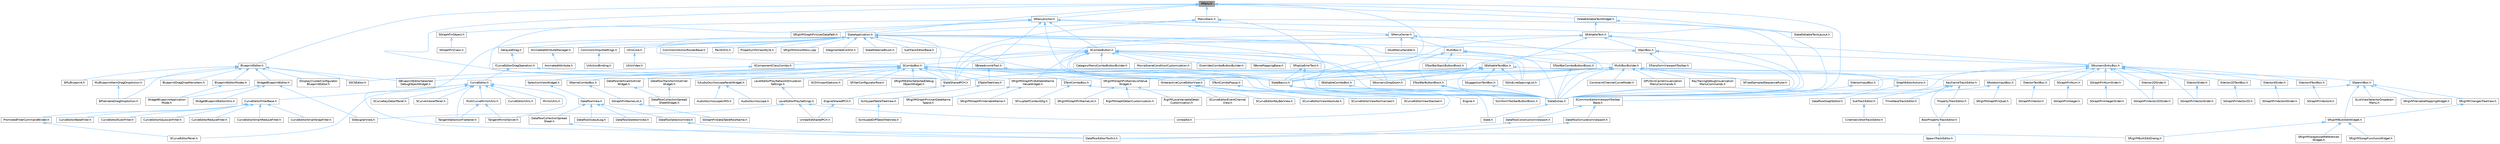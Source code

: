 digraph "IMenu.h"
{
 // INTERACTIVE_SVG=YES
 // LATEX_PDF_SIZE
  bgcolor="transparent";
  edge [fontname=Helvetica,fontsize=10,labelfontname=Helvetica,labelfontsize=10];
  node [fontname=Helvetica,fontsize=10,shape=box,height=0.2,width=0.4];
  Node1 [id="Node000001",label="IMenu.h",height=0.2,width=0.4,color="gray40", fillcolor="grey60", style="filled", fontcolor="black",tooltip=" "];
  Node1 -> Node2 [id="edge1_Node000001_Node000002",dir="back",color="steelblue1",style="solid",tooltip=" "];
  Node2 [id="Node000002",label="BlueprintEditor.h",height=0.2,width=0.4,color="grey40", fillcolor="white", style="filled",URL="$df/d7d/BlueprintEditor_8h.html",tooltip=" "];
  Node2 -> Node3 [id="edge2_Node000002_Node000003",dir="back",color="steelblue1",style="solid",tooltip=" "];
  Node3 [id="Node000003",label="BPVariableDragDropAction.h",height=0.2,width=0.4,color="grey40", fillcolor="white", style="filled",URL="$dd/d23/BPVariableDragDropAction_8h.html",tooltip=" "];
  Node2 -> Node4 [id="edge3_Node000002_Node000004",dir="back",color="steelblue1",style="solid",tooltip=" "];
  Node4 [id="Node000004",label="BlueprintDragDropMenuItem.h",height=0.2,width=0.4,color="grey40", fillcolor="white", style="filled",URL="$dc/deb/BlueprintDragDropMenuItem_8h.html",tooltip=" "];
  Node2 -> Node5 [id="edge4_Node000002_Node000005",dir="back",color="steelblue1",style="solid",tooltip=" "];
  Node5 [id="Node000005",label="BlueprintEditorModes.h",height=0.2,width=0.4,color="grey40", fillcolor="white", style="filled",URL="$d9/d70/BlueprintEditorModes_8h.html",tooltip=" "];
  Node5 -> Node6 [id="edge5_Node000005_Node000006",dir="back",color="steelblue1",style="solid",tooltip=" "];
  Node6 [id="Node000006",label="WidgetBlueprintApplication\lMode.h",height=0.2,width=0.4,color="grey40", fillcolor="white", style="filled",URL="$d3/d40/WidgetBlueprintApplicationMode_8h.html",tooltip=" "];
  Node2 -> Node7 [id="edge6_Node000002_Node000007",dir="back",color="steelblue1",style="solid",tooltip=" "];
  Node7 [id="Node000007",label="IDisplayClusterConfigurator\lBlueprintEditor.h",height=0.2,width=0.4,color="grey40", fillcolor="white", style="filled",URL="$dd/d4b/IDisplayClusterConfiguratorBlueprintEditor_8h.html",tooltip=" "];
  Node2 -> Node8 [id="edge7_Node000002_Node000008",dir="back",color="steelblue1",style="solid",tooltip=" "];
  Node8 [id="Node000008",label="MyBlueprintItemDragDropAction.h",height=0.2,width=0.4,color="grey40", fillcolor="white", style="filled",URL="$da/d11/MyBlueprintItemDragDropAction_8h.html",tooltip=" "];
  Node8 -> Node3 [id="edge8_Node000008_Node000003",dir="back",color="steelblue1",style="solid",tooltip=" "];
  Node2 -> Node9 [id="edge9_Node000002_Node000009",dir="back",color="steelblue1",style="solid",tooltip=" "];
  Node9 [id="Node000009",label="SBlueprintEditorSelected\lDebugObjectWidget.h",height=0.2,width=0.4,color="grey40", fillcolor="white", style="filled",URL="$de/d6c/SBlueprintEditorSelectedDebugObjectWidget_8h.html",tooltip=" "];
  Node2 -> Node10 [id="edge10_Node000002_Node000010",dir="back",color="steelblue1",style="solid",tooltip=" "];
  Node10 [id="Node000010",label="SMyBlueprint.h",height=0.2,width=0.4,color="grey40", fillcolor="white", style="filled",URL="$d3/d34/SMyBlueprint_8h.html",tooltip=" "];
  Node2 -> Node11 [id="edge11_Node000002_Node000011",dir="back",color="steelblue1",style="solid",tooltip=" "];
  Node11 [id="Node000011",label="SSCSEditor.h",height=0.2,width=0.4,color="grey40", fillcolor="white", style="filled",URL="$d0/d2e/SSCSEditor_8h.html",tooltip=" "];
  Node2 -> Node12 [id="edge12_Node000002_Node000012",dir="back",color="steelblue1",style="solid",tooltip=" "];
  Node12 [id="Node000012",label="WidgetBlueprintEditor.h",height=0.2,width=0.4,color="grey40", fillcolor="white", style="filled",URL="$d6/d04/WidgetBlueprintEditor_8h.html",tooltip=" "];
  Node12 -> Node13 [id="edge13_Node000012_Node000013",dir="back",color="steelblue1",style="solid",tooltip=" "];
  Node13 [id="Node000013",label="SDesignerView.h",height=0.2,width=0.4,color="grey40", fillcolor="white", style="filled",URL="$d2/d14/SDesignerView_8h.html",tooltip=" "];
  Node12 -> Node6 [id="edge14_Node000012_Node000006",dir="back",color="steelblue1",style="solid",tooltip=" "];
  Node12 -> Node14 [id="edge15_Node000012_Node000014",dir="back",color="steelblue1",style="solid",tooltip=" "];
  Node14 [id="Node000014",label="WidgetBlueprintEditorUtils.h",height=0.2,width=0.4,color="grey40", fillcolor="white", style="filled",URL="$d9/df7/WidgetBlueprintEditorUtils_8h.html",tooltip=" "];
  Node1 -> Node15 [id="edge16_Node000001_Node000015",dir="back",color="steelblue1",style="solid",tooltip=" "];
  Node15 [id="Node000015",label="ISlateEditableTextWidget.h",height=0.2,width=0.4,color="grey40", fillcolor="white", style="filled",URL="$dd/dd0/ISlateEditableTextWidget_8h.html",tooltip=" "];
  Node15 -> Node16 [id="edge17_Node000015_Node000016",dir="back",color="steelblue1",style="solid",tooltip=" "];
  Node16 [id="Node000016",label="SEditableText.h",height=0.2,width=0.4,color="grey40", fillcolor="white", style="filled",URL="$df/df7/SEditableText_8h.html",tooltip=" "];
  Node16 -> Node17 [id="edge18_Node000016_Node000017",dir="back",color="steelblue1",style="solid",tooltip=" "];
  Node17 [id="Node000017",label="SEditableTextBox.h",height=0.2,width=0.4,color="grey40", fillcolor="white", style="filled",URL="$df/dd0/SEditableTextBox_8h.html",tooltip=" "];
  Node17 -> Node18 [id="edge19_Node000017_Node000018",dir="back",color="steelblue1",style="solid",tooltip=" "];
  Node18 [id="Node000018",label="SEditableComboBox.h",height=0.2,width=0.4,color="grey40", fillcolor="white", style="filled",URL="$d0/d8c/SEditableComboBox_8h.html",tooltip=" "];
  Node18 -> Node19 [id="edge20_Node000018_Node000019",dir="back",color="steelblue1",style="solid",tooltip=" "];
  Node19 [id="Node000019",label="SlateExtras.h",height=0.2,width=0.4,color="grey40", fillcolor="white", style="filled",URL="$d8/dec/SlateExtras_8h.html",tooltip=" "];
  Node19 -> Node20 [id="edge21_Node000019_Node000020",dir="back",color="steelblue1",style="solid",tooltip=" "];
  Node20 [id="Node000020",label="Slate.h",height=0.2,width=0.4,color="grey40", fillcolor="white", style="filled",URL="$d2/dc0/Slate_8h.html",tooltip=" "];
  Node17 -> Node21 [id="edge22_Node000017_Node000021",dir="back",color="steelblue1",style="solid",tooltip=" "];
  Node21 [id="Node000021",label="SGridLineSpacingList.h",height=0.2,width=0.4,color="grey40", fillcolor="white", style="filled",URL="$db/d48/SGridLineSpacingList_8h.html",tooltip=" "];
  Node17 -> Node22 [id="edge23_Node000017_Node000022",dir="back",color="steelblue1",style="solid",tooltip=" "];
  Node22 [id="Node000022",label="SNumericDropDown.h",height=0.2,width=0.4,color="grey40", fillcolor="white", style="filled",URL="$d3/d12/SNumericDropDown_8h.html",tooltip=" "];
  Node17 -> Node23 [id="edge24_Node000017_Node000023",dir="back",color="steelblue1",style="solid",tooltip=" "];
  Node23 [id="Node000023",label="SRigVMGraphPinEditableName\lValueWidget.h",height=0.2,width=0.4,color="grey40", fillcolor="white", style="filled",URL="$da/d0c/SRigVMGraphPinEditableNameValueWidget_8h.html",tooltip=" "];
  Node23 -> Node24 [id="edge25_Node000023_Node000024",dir="back",color="steelblue1",style="solid",tooltip=" "];
  Node24 [id="Node000024",label="SRigVMGraphPinUserDataName\lSpace.h",height=0.2,width=0.4,color="grey40", fillcolor="white", style="filled",URL="$d7/dfd/SRigVMGraphPinUserDataNameSpace_8h.html",tooltip=" "];
  Node23 -> Node25 [id="edge26_Node000023_Node000025",dir="back",color="steelblue1",style="solid",tooltip=" "];
  Node25 [id="Node000025",label="SRigVMGraphPinVariableName.h",height=0.2,width=0.4,color="grey40", fillcolor="white", style="filled",URL="$d0/da1/SRigVMGraphPinVariableName_8h.html",tooltip=" "];
  Node17 -> Node26 [id="edge27_Node000017_Node000026",dir="back",color="steelblue1",style="solid",tooltip=" "];
  Node26 [id="Node000026",label="SRigVMGraphPinNameListValue\lWidget.h",height=0.2,width=0.4,color="grey40", fillcolor="white", style="filled",URL="$dc/dac/SRigVMGraphPinNameListValueWidget_8h.html",tooltip=" "];
  Node26 -> Node27 [id="edge28_Node000026_Node000027",dir="back",color="steelblue1",style="solid",tooltip=" "];
  Node27 [id="Node000027",label="RigVMGraphDetailCustomization.h",height=0.2,width=0.4,color="grey40", fillcolor="white", style="filled",URL="$da/d8c/RigVMGraphDetailCustomization_8h.html",tooltip=" "];
  Node26 -> Node28 [id="edge29_Node000026_Node000028",dir="back",color="steelblue1",style="solid",tooltip=" "];
  Node28 [id="Node000028",label="RigVMLocalVariableDetail\lCustomization.h",height=0.2,width=0.4,color="grey40", fillcolor="white", style="filled",URL="$de/de8/RigVMLocalVariableDetailCustomization_8h.html",tooltip=" "];
  Node26 -> Node29 [id="edge30_Node000026_Node000029",dir="back",color="steelblue1",style="solid",tooltip=" "];
  Node29 [id="Node000029",label="SRigVMGraphPinNameList.h",height=0.2,width=0.4,color="grey40", fillcolor="white", style="filled",URL="$d7/dfc/SRigVMGraphPinNameList_8h.html",tooltip=" "];
  Node17 -> Node30 [id="edge31_Node000017_Node000030",dir="back",color="steelblue1",style="solid",tooltip=" "];
  Node30 [id="Node000030",label="SSearchBox.h",height=0.2,width=0.4,color="grey40", fillcolor="white", style="filled",URL="$df/d3f/SSearchBox_8h.html",tooltip=" "];
  Node30 -> Node31 [id="edge32_Node000030_Node000031",dir="back",color="steelblue1",style="solid",tooltip=" "];
  Node31 [id="Node000031",label="SListViewSelectorDropdown\lMenu.h",height=0.2,width=0.4,color="grey40", fillcolor="white", style="filled",URL="$d4/dc9/SListViewSelectorDropdownMenu_8h.html",tooltip=" "];
  Node30 -> Node32 [id="edge33_Node000030_Node000032",dir="back",color="steelblue1",style="solid",tooltip=" "];
  Node32 [id="Node000032",label="SRigVMBulkEditWidget.h",height=0.2,width=0.4,color="grey40", fillcolor="white", style="filled",URL="$d7/dab/SRigVMBulkEditWidget_8h.html",tooltip=" "];
  Node32 -> Node33 [id="edge34_Node000032_Node000033",dir="back",color="steelblue1",style="solid",tooltip=" "];
  Node33 [id="Node000033",label="SRigVMBulkEditDialog.h",height=0.2,width=0.4,color="grey40", fillcolor="white", style="filled",URL="$dd/d89/SRigVMBulkEditDialog_8h.html",tooltip=" "];
  Node32 -> Node34 [id="edge35_Node000032_Node000034",dir="back",color="steelblue1",style="solid",tooltip=" "];
  Node34 [id="Node000034",label="SRigVMSwapAssetReferences\lWidget.h",height=0.2,width=0.4,color="grey40", fillcolor="white", style="filled",URL="$db/d3f/SRigVMSwapAssetReferencesWidget_8h.html",tooltip=" "];
  Node32 -> Node35 [id="edge36_Node000032_Node000035",dir="back",color="steelblue1",style="solid",tooltip=" "];
  Node35 [id="Node000035",label="SRigVMSwapFunctionsWidget.h",height=0.2,width=0.4,color="grey40", fillcolor="white", style="filled",URL="$d0/da2/SRigVMSwapFunctionsWidget_8h.html",tooltip=" "];
  Node30 -> Node36 [id="edge37_Node000030_Node000036",dir="back",color="steelblue1",style="solid",tooltip=" "];
  Node36 [id="Node000036",label="SRigVMChangesTreeView.h",height=0.2,width=0.4,color="grey40", fillcolor="white", style="filled",URL="$dd/d83/SRigVMChangesTreeView_8h.html",tooltip=" "];
  Node36 -> Node32 [id="edge38_Node000036_Node000032",dir="back",color="steelblue1",style="solid",tooltip=" "];
  Node30 -> Node37 [id="edge39_Node000030_Node000037",dir="back",color="steelblue1",style="solid",tooltip=" "];
  Node37 [id="Node000037",label="SRigVMVariableMappingWidget.h",height=0.2,width=0.4,color="grey40", fillcolor="white", style="filled",URL="$d0/ddc/SRigVMVariableMappingWidget_8h.html",tooltip=" "];
  Node30 -> Node19 [id="edge40_Node000030_Node000019",dir="back",color="steelblue1",style="solid",tooltip=" "];
  Node17 -> Node38 [id="edge41_Node000017_Node000038",dir="back",color="steelblue1",style="solid",tooltip=" "];
  Node38 [id="Node000038",label="SSuggestionTextBox.h",height=0.2,width=0.4,color="grey40", fillcolor="white", style="filled",URL="$d1/df9/SSuggestionTextBox_8h.html",tooltip=" "];
  Node38 -> Node19 [id="edge42_Node000038_Node000019",dir="back",color="steelblue1",style="solid",tooltip=" "];
  Node17 -> Node39 [id="edge43_Node000017_Node000039",dir="back",color="steelblue1",style="solid",tooltip=" "];
  Node39 [id="Node000039",label="SlateBasics.h",height=0.2,width=0.4,color="grey40", fillcolor="white", style="filled",URL="$da/d2f/SlateBasics_8h.html",tooltip=" "];
  Node39 -> Node40 [id="edge44_Node000039_Node000040",dir="back",color="steelblue1",style="solid",tooltip=" "];
  Node40 [id="Node000040",label="Engine.h",height=0.2,width=0.4,color="grey40", fillcolor="white", style="filled",URL="$d1/d34/Public_2Engine_8h.html",tooltip=" "];
  Node39 -> Node20 [id="edge45_Node000039_Node000020",dir="back",color="steelblue1",style="solid",tooltip=" "];
  Node39 -> Node19 [id="edge46_Node000039_Node000019",dir="back",color="steelblue1",style="solid",tooltip=" "];
  Node39 -> Node41 [id="edge47_Node000039_Node000041",dir="back",color="steelblue1",style="solid",tooltip=" "];
  Node41 [id="Node000041",label="UnrealEd.h",height=0.2,width=0.4,color="grey40", fillcolor="white", style="filled",URL="$d2/d5f/UnrealEd_8h.html",tooltip=" "];
  Node17 -> Node19 [id="edge48_Node000017_Node000019",dir="back",color="steelblue1",style="solid",tooltip=" "];
  Node17 -> Node42 [id="edge49_Node000017_Node000042",dir="back",color="steelblue1",style="solid",tooltip=" "];
  Node42 [id="Node000042",label="SlateSharedPCH.h",height=0.2,width=0.4,color="grey40", fillcolor="white", style="filled",URL="$d1/dfc/SlateSharedPCH_8h.html",tooltip=" "];
  Node42 -> Node43 [id="edge50_Node000042_Node000043",dir="back",color="steelblue1",style="solid",tooltip=" "];
  Node43 [id="Node000043",label="EngineSharedPCH.h",height=0.2,width=0.4,color="grey40", fillcolor="white", style="filled",URL="$dc/dbb/EngineSharedPCH_8h.html",tooltip=" "];
  Node43 -> Node44 [id="edge51_Node000043_Node000044",dir="back",color="steelblue1",style="solid",tooltip=" "];
  Node44 [id="Node000044",label="UnrealEdSharedPCH.h",height=0.2,width=0.4,color="grey40", fillcolor="white", style="filled",URL="$d1/de6/UnrealEdSharedPCH_8h.html",tooltip=" "];
  Node16 -> Node45 [id="edge52_Node000016_Node000045",dir="back",color="steelblue1",style="solid",tooltip=" "];
  Node45 [id="Node000045",label="SNumericEntryBox.h",height=0.2,width=0.4,color="grey40", fillcolor="white", style="filled",URL="$d8/d1a/SNumericEntryBox_8h.html",tooltip=" "];
  Node45 -> Node46 [id="edge53_Node000045_Node000046",dir="back",color="steelblue1",style="solid",tooltip=" "];
  Node46 [id="Node000046",label="SGraphPinNum.h",height=0.2,width=0.4,color="grey40", fillcolor="white", style="filled",URL="$d7/da4/SGraphPinNum_8h.html",tooltip=" "];
  Node46 -> Node47 [id="edge54_Node000046_Node000047",dir="back",color="steelblue1",style="solid",tooltip=" "];
  Node47 [id="Node000047",label="SGraphPinInteger.h",height=0.2,width=0.4,color="grey40", fillcolor="white", style="filled",URL="$df/d54/SGraphPinInteger_8h.html",tooltip=" "];
  Node45 -> Node48 [id="edge55_Node000045_Node000048",dir="back",color="steelblue1",style="solid",tooltip=" "];
  Node48 [id="Node000048",label="SGraphPinNumSlider.h",height=0.2,width=0.4,color="grey40", fillcolor="white", style="filled",URL="$d5/d00/SGraphPinNumSlider_8h.html",tooltip=" "];
  Node48 -> Node49 [id="edge56_Node000048_Node000049",dir="back",color="steelblue1",style="solid",tooltip=" "];
  Node49 [id="Node000049",label="SGraphPinIntegerSlider.h",height=0.2,width=0.4,color="grey40", fillcolor="white", style="filled",URL="$da/d60/SGraphPinIntegerSlider_8h.html",tooltip=" "];
  Node45 -> Node50 [id="edge57_Node000045_Node000050",dir="back",color="steelblue1",style="solid",tooltip=" "];
  Node50 [id="Node000050",label="SGraphPinVector2DSlider.h",height=0.2,width=0.4,color="grey40", fillcolor="white", style="filled",URL="$d7/d05/SGraphPinVector2DSlider_8h.html",tooltip=" "];
  Node45 -> Node51 [id="edge58_Node000045_Node000051",dir="back",color="steelblue1",style="solid",tooltip=" "];
  Node51 [id="Node000051",label="SGraphPinVectorSlider.h",height=0.2,width=0.4,color="grey40", fillcolor="white", style="filled",URL="$dc/d38/SGraphPinVectorSlider_8h.html",tooltip=" "];
  Node45 -> Node52 [id="edge59_Node000045_Node000052",dir="back",color="steelblue1",style="solid",tooltip=" "];
  Node52 [id="Node000052",label="SRotatorInputBox.h",height=0.2,width=0.4,color="grey40", fillcolor="white", style="filled",URL="$de/dd2/SRotatorInputBox_8h.html",tooltip=" "];
  Node52 -> Node53 [id="edge60_Node000052_Node000053",dir="back",color="steelblue1",style="solid",tooltip=" "];
  Node53 [id="Node000053",label="SRigVMGraphPinQuat.h",height=0.2,width=0.4,color="grey40", fillcolor="white", style="filled",URL="$de/dda/SRigVMGraphPinQuat_8h.html",tooltip=" "];
  Node52 -> Node19 [id="edge61_Node000052_Node000019",dir="back",color="steelblue1",style="solid",tooltip=" "];
  Node45 -> Node54 [id="edge62_Node000045_Node000054",dir="back",color="steelblue1",style="solid",tooltip=" "];
  Node54 [id="Node000054",label="SVector2DSlider.h",height=0.2,width=0.4,color="grey40", fillcolor="white", style="filled",URL="$de/d67/SVector2DSlider_8h.html",tooltip=" "];
  Node54 -> Node50 [id="edge63_Node000054_Node000050",dir="back",color="steelblue1",style="solid",tooltip=" "];
  Node45 -> Node55 [id="edge64_Node000045_Node000055",dir="back",color="steelblue1",style="solid",tooltip=" "];
  Node55 [id="Node000055",label="SVector2DTextBox.h",height=0.2,width=0.4,color="grey40", fillcolor="white", style="filled",URL="$d6/d71/SVector2DTextBox_8h.html",tooltip=" "];
  Node55 -> Node56 [id="edge65_Node000055_Node000056",dir="back",color="steelblue1",style="solid",tooltip=" "];
  Node56 [id="Node000056",label="SGraphPinVector2D.h",height=0.2,width=0.4,color="grey40", fillcolor="white", style="filled",URL="$d7/d67/SGraphPinVector2D_8h.html",tooltip=" "];
  Node45 -> Node57 [id="edge66_Node000045_Node000057",dir="back",color="steelblue1",style="solid",tooltip=" "];
  Node57 [id="Node000057",label="SVector4Slider.h",height=0.2,width=0.4,color="grey40", fillcolor="white", style="filled",URL="$d4/dec/SVector4Slider_8h.html",tooltip=" "];
  Node57 -> Node58 [id="edge67_Node000057_Node000058",dir="back",color="steelblue1",style="solid",tooltip=" "];
  Node58 [id="Node000058",label="SGraphPinVector4Slider.h",height=0.2,width=0.4,color="grey40", fillcolor="white", style="filled",URL="$d9/db8/SGraphPinVector4Slider_8h.html",tooltip=" "];
  Node45 -> Node59 [id="edge68_Node000045_Node000059",dir="back",color="steelblue1",style="solid",tooltip=" "];
  Node59 [id="Node000059",label="SVector4TextBox.h",height=0.2,width=0.4,color="grey40", fillcolor="white", style="filled",URL="$dd/da4/SVector4TextBox_8h.html",tooltip=" "];
  Node59 -> Node60 [id="edge69_Node000059_Node000060",dir="back",color="steelblue1",style="solid",tooltip=" "];
  Node60 [id="Node000060",label="SGraphPinVector4.h",height=0.2,width=0.4,color="grey40", fillcolor="white", style="filled",URL="$d4/d94/SGraphPinVector4_8h.html",tooltip=" "];
  Node45 -> Node61 [id="edge70_Node000045_Node000061",dir="back",color="steelblue1",style="solid",tooltip=" "];
  Node61 [id="Node000061",label="SVectorInputBox.h",height=0.2,width=0.4,color="grey40", fillcolor="white", style="filled",URL="$df/d44/SVectorInputBox_8h.html",tooltip=" "];
  Node61 -> Node19 [id="edge71_Node000061_Node000019",dir="back",color="steelblue1",style="solid",tooltip=" "];
  Node45 -> Node62 [id="edge72_Node000045_Node000062",dir="back",color="steelblue1",style="solid",tooltip=" "];
  Node62 [id="Node000062",label="SVectorSlider.h",height=0.2,width=0.4,color="grey40", fillcolor="white", style="filled",URL="$d2/db5/SVectorSlider_8h.html",tooltip=" "];
  Node62 -> Node51 [id="edge73_Node000062_Node000051",dir="back",color="steelblue1",style="solid",tooltip=" "];
  Node45 -> Node63 [id="edge74_Node000045_Node000063",dir="back",color="steelblue1",style="solid",tooltip=" "];
  Node63 [id="Node000063",label="SVectorTextBox.h",height=0.2,width=0.4,color="grey40", fillcolor="white", style="filled",URL="$df/db8/SVectorTextBox_8h.html",tooltip=" "];
  Node63 -> Node64 [id="edge75_Node000063_Node000064",dir="back",color="steelblue1",style="solid",tooltip=" "];
  Node64 [id="Node000064",label="SGraphPinVector.h",height=0.2,width=0.4,color="grey40", fillcolor="white", style="filled",URL="$d8/de7/SGraphPinVector_8h.html",tooltip=" "];
  Node45 -> Node19 [id="edge76_Node000045_Node000019",dir="back",color="steelblue1",style="solid",tooltip=" "];
  Node16 -> Node65 [id="edge77_Node000016_Node000065",dir="back",color="steelblue1",style="solid",tooltip=" "];
  Node65 [id="Node000065",label="SSpinBox.h",height=0.2,width=0.4,color="grey40", fillcolor="white", style="filled",URL="$d5/da5/SSpinBox_8h.html",tooltip=" "];
  Node65 -> Node45 [id="edge78_Node000065_Node000045",dir="back",color="steelblue1",style="solid",tooltip=" "];
  Node65 -> Node66 [id="edge79_Node000065_Node000066",dir="back",color="steelblue1",style="solid",tooltip=" "];
  Node66 [id="Node000066",label="STransformViewportToolbar.h",height=0.2,width=0.4,color="grey40", fillcolor="white", style="filled",URL="$d8/da8/STransformViewportToolbar_8h.html",tooltip=" "];
  Node65 -> Node39 [id="edge80_Node000065_Node000039",dir="back",color="steelblue1",style="solid",tooltip=" "];
  Node65 -> Node19 [id="edge81_Node000065_Node000019",dir="back",color="steelblue1",style="solid",tooltip=" "];
  Node16 -> Node39 [id="edge82_Node000016_Node000039",dir="back",color="steelblue1",style="solid",tooltip=" "];
  Node16 -> Node19 [id="edge83_Node000016_Node000019",dir="back",color="steelblue1",style="solid",tooltip=" "];
  Node16 -> Node42 [id="edge84_Node000016_Node000042",dir="back",color="steelblue1",style="solid",tooltip=" "];
  Node15 -> Node67 [id="edge85_Node000015_Node000067",dir="back",color="steelblue1",style="solid",tooltip=" "];
  Node67 [id="Node000067",label="SlateEditableTextLayout.h",height=0.2,width=0.4,color="grey40", fillcolor="white", style="filled",URL="$dd/d9e/SlateEditableTextLayout_8h.html",tooltip=" "];
  Node1 -> Node68 [id="edge86_Node000001_Node000068",dir="back",color="steelblue1",style="solid",tooltip=" "];
  Node68 [id="Node000068",label="MenuStack.h",height=0.2,width=0.4,color="grey40", fillcolor="white", style="filled",URL="$d8/d80/MenuStack_8h.html",tooltip=" "];
  Node68 -> Node69 [id="edge87_Node000068_Node000069",dir="back",color="steelblue1",style="solid",tooltip=" "];
  Node69 [id="Node000069",label="SlateApplication.h",height=0.2,width=0.4,color="grey40", fillcolor="white", style="filled",URL="$db/d28/SlateApplication_8h.html",tooltip=" "];
  Node69 -> Node70 [id="edge88_Node000069_Node000070",dir="back",color="steelblue1",style="solid",tooltip=" "];
  Node70 [id="Node000070",label="AnimatedAttributeManager.h",height=0.2,width=0.4,color="grey40", fillcolor="white", style="filled",URL="$d8/d68/AnimatedAttributeManager_8h.html",tooltip=" "];
  Node70 -> Node71 [id="edge89_Node000070_Node000071",dir="back",color="steelblue1",style="solid",tooltip=" "];
  Node71 [id="Node000071",label="AnimatedAttribute.h",height=0.2,width=0.4,color="grey40", fillcolor="white", style="filled",URL="$dd/df4/AnimatedAttribute_8h.html",tooltip=" "];
  Node69 -> Node72 [id="edge90_Node000069_Node000072",dir="back",color="steelblue1",style="solid",tooltip=" "];
  Node72 [id="Node000072",label="CommonUIActionRouterBase.h",height=0.2,width=0.4,color="grey40", fillcolor="white", style="filled",URL="$d9/dd5/CommonUIActionRouterBase_8h.html",tooltip=" "];
  Node69 -> Node73 [id="edge91_Node000069_Node000073",dir="back",color="steelblue1",style="solid",tooltip=" "];
  Node73 [id="Node000073",label="CommonUIInputSettings.h",height=0.2,width=0.4,color="grey40", fillcolor="white", style="filled",URL="$d4/d5b/CommonUIInputSettings_8h.html",tooltip=" "];
  Node73 -> Node74 [id="edge92_Node000073_Node000074",dir="back",color="steelblue1",style="solid",tooltip=" "];
  Node74 [id="Node000074",label="UIActionBinding.h",height=0.2,width=0.4,color="grey40", fillcolor="white", style="filled",URL="$d9/d31/UIActionBinding_8h.html",tooltip=" "];
  Node69 -> Node75 [id="edge93_Node000069_Node000075",dir="back",color="steelblue1",style="solid",tooltip=" "];
  Node75 [id="Node000075",label="DelayedDrag.h",height=0.2,width=0.4,color="grey40", fillcolor="white", style="filled",URL="$d7/d2b/DelayedDrag_8h.html",tooltip=" "];
  Node75 -> Node76 [id="edge94_Node000075_Node000076",dir="back",color="steelblue1",style="solid",tooltip=" "];
  Node76 [id="Node000076",label="ICurveEditorDragOperation.h",height=0.2,width=0.4,color="grey40", fillcolor="white", style="filled",URL="$d7/d15/ICurveEditorDragOperation_8h.html",tooltip=" "];
  Node76 -> Node77 [id="edge95_Node000076_Node000077",dir="back",color="steelblue1",style="solid",tooltip=" "];
  Node77 [id="Node000077",label="CurveEditor.h",height=0.2,width=0.4,color="grey40", fillcolor="white", style="filled",URL="$d1/d27/CurveEditor_8h.html",tooltip=" "];
  Node77 -> Node78 [id="edge96_Node000077_Node000078",dir="back",color="steelblue1",style="solid",tooltip=" "];
  Node78 [id="Node000078",label="CurveEditorFilterBase.h",height=0.2,width=0.4,color="grey40", fillcolor="white", style="filled",URL="$d9/d6a/CurveEditorFilterBase_8h.html",tooltip=" "];
  Node78 -> Node79 [id="edge97_Node000078_Node000079",dir="back",color="steelblue1",style="solid",tooltip=" "];
  Node79 [id="Node000079",label="CurveEditorBakeFilter.h",height=0.2,width=0.4,color="grey40", fillcolor="white", style="filled",URL="$dd/d47/CurveEditorBakeFilter_8h.html",tooltip=" "];
  Node78 -> Node80 [id="edge98_Node000078_Node000080",dir="back",color="steelblue1",style="solid",tooltip=" "];
  Node80 [id="Node000080",label="CurveEditorEulerFilter.h",height=0.2,width=0.4,color="grey40", fillcolor="white", style="filled",URL="$d1/d0e/CurveEditorEulerFilter_8h.html",tooltip=" "];
  Node78 -> Node81 [id="edge99_Node000078_Node000081",dir="back",color="steelblue1",style="solid",tooltip=" "];
  Node81 [id="Node000081",label="CurveEditorGaussianFilter.h",height=0.2,width=0.4,color="grey40", fillcolor="white", style="filled",URL="$d1/de6/CurveEditorGaussianFilter_8h.html",tooltip=" "];
  Node78 -> Node82 [id="edge100_Node000078_Node000082",dir="back",color="steelblue1",style="solid",tooltip=" "];
  Node82 [id="Node000082",label="CurveEditorReduceFilter.h",height=0.2,width=0.4,color="grey40", fillcolor="white", style="filled",URL="$d4/d9f/CurveEditorReduceFilter_8h.html",tooltip=" "];
  Node78 -> Node83 [id="edge101_Node000078_Node000083",dir="back",color="steelblue1",style="solid",tooltip=" "];
  Node83 [id="Node000083",label="CurveEditorSmartReduceFilter.h",height=0.2,width=0.4,color="grey40", fillcolor="white", style="filled",URL="$d9/d5a/CurveEditorSmartReduceFilter_8h.html",tooltip=" "];
  Node78 -> Node84 [id="edge102_Node000078_Node000084",dir="back",color="steelblue1",style="solid",tooltip=" "];
  Node84 [id="Node000084",label="CurveEditorSmartSnapFilter.h",height=0.2,width=0.4,color="grey40", fillcolor="white", style="filled",URL="$d1/dfb/CurveEditorSmartSnapFilter_8h.html",tooltip=" "];
  Node78 -> Node85 [id="edge103_Node000078_Node000085",dir="back",color="steelblue1",style="solid",tooltip=" "];
  Node85 [id="Node000085",label="PromotedFilterCommandBinder.h",height=0.2,width=0.4,color="grey40", fillcolor="white", style="filled",URL="$da/d3b/PromotedFilterCommandBinder_8h.html",tooltip=" "];
  Node85 -> Node86 [id="edge104_Node000085_Node000086",dir="back",color="steelblue1",style="solid",tooltip=" "];
  Node86 [id="Node000086",label="SCurveEditorPanel.h",height=0.2,width=0.4,color="grey40", fillcolor="white", style="filled",URL="$db/d60/SCurveEditorPanel_8h.html",tooltip=" "];
  Node77 -> Node87 [id="edge105_Node000077_Node000087",dir="back",color="steelblue1",style="solid",tooltip=" "];
  Node87 [id="Node000087",label="CurveEditorUtils.h",height=0.2,width=0.4,color="grey40", fillcolor="white", style="filled",URL="$d3/d81/CurveEditorUtils_8h.html",tooltip=" "];
  Node77 -> Node88 [id="edge106_Node000077_Node000088",dir="back",color="steelblue1",style="solid",tooltip=" "];
  Node88 [id="Node000088",label="MirrorUtils.h",height=0.2,width=0.4,color="grey40", fillcolor="white", style="filled",URL="$da/d75/MirrorUtils_8h.html",tooltip=" "];
  Node77 -> Node89 [id="edge107_Node000077_Node000089",dir="back",color="steelblue1",style="solid",tooltip=" "];
  Node89 [id="Node000089",label="MultiCurveMirrorUtils.h",height=0.2,width=0.4,color="grey40", fillcolor="white", style="filled",URL="$da/d1b/MultiCurveMirrorUtils_8h.html",tooltip=" "];
  Node89 -> Node90 [id="edge108_Node000089_Node000090",dir="back",color="steelblue1",style="solid",tooltip=" "];
  Node90 [id="Node000090",label="TangentMirrorSolver.h",height=0.2,width=0.4,color="grey40", fillcolor="white", style="filled",URL="$dc/dea/TangentMirrorSolver_8h.html",tooltip=" "];
  Node89 -> Node91 [id="edge109_Node000089_Node000091",dir="back",color="steelblue1",style="solid",tooltip=" "];
  Node91 [id="Node000091",label="TangentSelectionFlattener.h",height=0.2,width=0.4,color="grey40", fillcolor="white", style="filled",URL="$d7/dd8/TangentSelectionFlattener_8h.html",tooltip=" "];
  Node77 -> Node86 [id="edge110_Node000077_Node000086",dir="back",color="steelblue1",style="solid",tooltip=" "];
  Node77 -> Node92 [id="edge111_Node000077_Node000092",dir="back",color="steelblue1",style="solid",tooltip=" "];
  Node92 [id="Node000092",label="SCurveKeyDetailPanel.h",height=0.2,width=0.4,color="grey40", fillcolor="white", style="filled",URL="$d9/d1c/SCurveKeyDetailPanel_8h.html",tooltip=" "];
  Node77 -> Node93 [id="edge112_Node000077_Node000093",dir="back",color="steelblue1",style="solid",tooltip=" "];
  Node93 [id="Node000093",label="SCurveViewerPanel.h",height=0.2,width=0.4,color="grey40", fillcolor="white", style="filled",URL="$de/d3b/SCurveViewerPanel_8h.html",tooltip=" "];
  Node77 -> Node90 [id="edge113_Node000077_Node000090",dir="back",color="steelblue1",style="solid",tooltip=" "];
  Node77 -> Node91 [id="edge114_Node000077_Node000091",dir="back",color="steelblue1",style="solid",tooltip=" "];
  Node76 -> Node94 [id="edge115_Node000076_Node000094",dir="back",color="steelblue1",style="solid",tooltip=" "];
  Node94 [id="Node000094",label="SInteractiveCurveEditorView.h",height=0.2,width=0.4,color="grey40", fillcolor="white", style="filled",URL="$d2/dd9/SInteractiveCurveEditorView_8h.html",tooltip=" "];
  Node94 -> Node95 [id="edge116_Node000094_Node000095",dir="back",color="steelblue1",style="solid",tooltip=" "];
  Node95 [id="Node000095",label="SCurveEditorEventChannel\lView.h",height=0.2,width=0.4,color="grey40", fillcolor="white", style="filled",URL="$d9/df1/SCurveEditorEventChannelView_8h.html",tooltip=" "];
  Node94 -> Node96 [id="edge117_Node000094_Node000096",dir="back",color="steelblue1",style="solid",tooltip=" "];
  Node96 [id="Node000096",label="SCurveEditorKeyBarView.h",height=0.2,width=0.4,color="grey40", fillcolor="white", style="filled",URL="$d8/d9c/SCurveEditorKeyBarView_8h.html",tooltip=" "];
  Node94 -> Node97 [id="edge118_Node000094_Node000097",dir="back",color="steelblue1",style="solid",tooltip=" "];
  Node97 [id="Node000097",label="SCurveEditorViewAbsolute.h",height=0.2,width=0.4,color="grey40", fillcolor="white", style="filled",URL="$d0/d52/SCurveEditorViewAbsolute_8h.html",tooltip=" "];
  Node94 -> Node98 [id="edge119_Node000094_Node000098",dir="back",color="steelblue1",style="solid",tooltip=" "];
  Node98 [id="Node000098",label="SCurveEditorViewNormalized.h",height=0.2,width=0.4,color="grey40", fillcolor="white", style="filled",URL="$d5/de3/SCurveEditorViewNormalized_8h.html",tooltip=" "];
  Node94 -> Node99 [id="edge120_Node000094_Node000099",dir="back",color="steelblue1",style="solid",tooltip=" "];
  Node99 [id="Node000099",label="SCurveEditorViewStacked.h",height=0.2,width=0.4,color="grey40", fillcolor="white", style="filled",URL="$d0/d5a/SCurveEditorViewStacked_8h.html",tooltip=" "];
  Node69 -> Node100 [id="edge121_Node000069_Node000100",dir="back",color="steelblue1",style="solid",tooltip=" "];
  Node100 [id="Node000100",label="PaintUtils.h",height=0.2,width=0.4,color="grey40", fillcolor="white", style="filled",URL="$d9/da6/PaintUtils_8h.html",tooltip=" "];
  Node69 -> Node101 [id="edge122_Node000069_Node000101",dir="back",color="steelblue1",style="solid",tooltip=" "];
  Node101 [id="Node000101",label="PropertyInfoViewStyle.h",height=0.2,width=0.4,color="grey40", fillcolor="white", style="filled",URL="$d0/da8/PropertyInfoViewStyle_8h.html",tooltip=" "];
  Node69 -> Node102 [id="edge123_Node000069_Node000102",dir="back",color="steelblue1",style="solid",tooltip=" "];
  Node102 [id="Node000102",label="SComboBox.h",height=0.2,width=0.4,color="grey40", fillcolor="white", style="filled",URL="$d2/dd5/SComboBox_8h.html",tooltip=" "];
  Node102 -> Node103 [id="edge124_Node000102_Node000103",dir="back",color="steelblue1",style="solid",tooltip=" "];
  Node103 [id="Node000103",label="DataflowTransformOutliner\lWidget.h",height=0.2,width=0.4,color="grey40", fillcolor="white", style="filled",URL="$d8/df9/DataflowTransformOutlinerWidget_8h.html",tooltip=" "];
  Node103 -> Node104 [id="edge125_Node000103_Node000104",dir="back",color="steelblue1",style="solid",tooltip=" "];
  Node104 [id="Node000104",label="DataflowCollectionSpread\lSheetWidget.h",height=0.2,width=0.4,color="grey40", fillcolor="white", style="filled",URL="$da/da3/DataflowCollectionSpreadSheetWidget_8h.html",tooltip=" "];
  Node102 -> Node105 [id="edge126_Node000102_Node000105",dir="back",color="steelblue1",style="solid",tooltip=" "];
  Node105 [id="Node000105",label="DataflowVerticesOutliner\lWidget.h",height=0.2,width=0.4,color="grey40", fillcolor="white", style="filled",URL="$dd/deb/DataflowVerticesOutlinerWidget_8h.html",tooltip=" "];
  Node105 -> Node104 [id="edge127_Node000105_Node000104",dir="back",color="steelblue1",style="solid",tooltip=" "];
  Node102 -> Node106 [id="edge128_Node000102_Node000106",dir="back",color="steelblue1",style="solid",tooltip=" "];
  Node106 [id="Node000106",label="LevelEditorPlayNetworkEmulation\lSettings.h",height=0.2,width=0.4,color="grey40", fillcolor="white", style="filled",URL="$d4/d35/LevelEditorPlayNetworkEmulationSettings_8h.html",tooltip=" "];
  Node106 -> Node107 [id="edge129_Node000106_Node000107",dir="back",color="steelblue1",style="solid",tooltip=" "];
  Node107 [id="Node000107",label="LevelEditorPlaySettings.h",height=0.2,width=0.4,color="grey40", fillcolor="white", style="filled",URL="$d4/d3b/LevelEditorPlaySettings_8h.html",tooltip=" "];
  Node107 -> Node13 [id="edge130_Node000107_Node000013",dir="back",color="steelblue1",style="solid",tooltip=" "];
  Node107 -> Node41 [id="edge131_Node000107_Node000041",dir="back",color="steelblue1",style="solid",tooltip=" "];
  Node107 -> Node44 [id="edge132_Node000107_Node000044",dir="back",color="steelblue1",style="solid",tooltip=" "];
  Node102 -> Node108 [id="edge133_Node000102_Node000108",dir="back",color="steelblue1",style="solid",tooltip=" "];
  Node108 [id="Node000108",label="SAudioOscilloscopePanelWidget.h",height=0.2,width=0.4,color="grey40", fillcolor="white", style="filled",URL="$db/d7e/SAudioOscilloscopePanelWidget_8h.html",tooltip=" "];
  Node108 -> Node109 [id="edge134_Node000108_Node000109",dir="back",color="steelblue1",style="solid",tooltip=" "];
  Node109 [id="Node000109",label="AudioOscilloscope.h",height=0.2,width=0.4,color="grey40", fillcolor="white", style="filled",URL="$d5/d81/AudioOscilloscope_8h.html",tooltip=" "];
  Node108 -> Node110 [id="edge135_Node000108_Node000110",dir="back",color="steelblue1",style="solid",tooltip=" "];
  Node110 [id="Node000110",label="AudioOscilloscopeUMG.h",height=0.2,width=0.4,color="grey40", fillcolor="white", style="filled",URL="$df/de7/AudioOscilloscopeUMG_8h.html",tooltip=" "];
  Node102 -> Node9 [id="edge136_Node000102_Node000009",dir="back",color="steelblue1",style="solid",tooltip=" "];
  Node102 -> Node111 [id="edge137_Node000102_Node000111",dir="back",color="steelblue1",style="solid",tooltip=" "];
  Node111 [id="Node000111",label="SCSVImportOptions.h",height=0.2,width=0.4,color="grey40", fillcolor="white", style="filled",URL="$d7/dfe/SCSVImportOptions_8h.html",tooltip=" "];
  Node102 -> Node18 [id="edge138_Node000102_Node000018",dir="back",color="steelblue1",style="solid",tooltip=" "];
  Node102 -> Node112 [id="edge139_Node000102_Node000112",dir="back",color="steelblue1",style="solid",tooltip=" "];
  Node112 [id="Node000112",label="SFilterConfiguratorRow.h",height=0.2,width=0.4,color="grey40", fillcolor="white", style="filled",URL="$d2/d18/SFilterConfiguratorRow_8h.html",tooltip=" "];
  Node102 -> Node113 [id="edge140_Node000102_Node000113",dir="back",color="steelblue1",style="solid",tooltip=" "];
  Node113 [id="Node000113",label="SNameComboBox.h",height=0.2,width=0.4,color="grey40", fillcolor="white", style="filled",URL="$d8/d4b/SNameComboBox_8h.html",tooltip=" "];
  Node113 -> Node114 [id="edge141_Node000113_Node000114",dir="back",color="steelblue1",style="solid",tooltip=" "];
  Node114 [id="Node000114",label="SGraphPinNameList.h",height=0.2,width=0.4,color="grey40", fillcolor="white", style="filled",URL="$d4/d09/SGraphPinNameList_8h.html",tooltip=" "];
  Node114 -> Node115 [id="edge142_Node000114_Node000115",dir="back",color="steelblue1",style="solid",tooltip=" "];
  Node115 [id="Node000115",label="SGraphPinDataTableRowName.h",height=0.2,width=0.4,color="grey40", fillcolor="white", style="filled",URL="$d3/d40/SGraphPinDataTableRowName_8h.html",tooltip=" "];
  Node102 -> Node116 [id="edge143_Node000102_Node000116",dir="back",color="steelblue1",style="solid",tooltip=" "];
  Node116 [id="Node000116",label="SRigVMEditorSelectedDebug\lObjectWidget.h",height=0.2,width=0.4,color="grey40", fillcolor="white", style="filled",URL="$d9/dcd/SRigVMEditorSelectedDebugObjectWidget_8h.html",tooltip=" "];
  Node102 -> Node23 [id="edge144_Node000102_Node000023",dir="back",color="steelblue1",style="solid",tooltip=" "];
  Node102 -> Node26 [id="edge145_Node000102_Node000026",dir="back",color="steelblue1",style="solid",tooltip=" "];
  Node102 -> Node117 [id="edge146_Node000102_Node000117",dir="back",color="steelblue1",style="solid",tooltip=" "];
  Node117 [id="Node000117",label="STableTreeView.h",height=0.2,width=0.4,color="grey40", fillcolor="white", style="filled",URL="$dd/d46/STableTreeView_8h.html",tooltip=" "];
  Node117 -> Node118 [id="edge147_Node000117_Node000118",dir="back",color="steelblue1",style="solid",tooltip=" "];
  Node118 [id="Node000118",label="SUntypedTableTreeView.h",height=0.2,width=0.4,color="grey40", fillcolor="white", style="filled",URL="$da/dc1/SUntypedTableTreeView_8h.html",tooltip=" "];
  Node118 -> Node119 [id="edge148_Node000118_Node000119",dir="back",color="steelblue1",style="solid",tooltip=" "];
  Node119 [id="Node000119",label="SUntypedDiffTableTreeView.h",height=0.2,width=0.4,color="grey40", fillcolor="white", style="filled",URL="$d2/dd2/SUntypedDiffTableTreeView_8h.html",tooltip=" "];
  Node102 -> Node120 [id="edge149_Node000102_Node000120",dir="back",color="steelblue1",style="solid",tooltip=" "];
  Node120 [id="Node000120",label="STextComboBox.h",height=0.2,width=0.4,color="grey40", fillcolor="white", style="filled",URL="$d6/d14/STextComboBox_8h.html",tooltip=" "];
  Node120 -> Node121 [id="edge150_Node000120_Node000121",dir="back",color="steelblue1",style="solid",tooltip=" "];
  Node121 [id="Node000121",label="SFixupSelfContextDlg.h",height=0.2,width=0.4,color="grey40", fillcolor="white", style="filled",URL="$d5/da4/SFixupSelfContextDlg_8h.html",tooltip=" "];
  Node120 -> Node19 [id="edge151_Node000120_Node000019",dir="back",color="steelblue1",style="solid",tooltip=" "];
  Node102 -> Node122 [id="edge152_Node000102_Node000122",dir="back",color="steelblue1",style="solid",tooltip=" "];
  Node122 [id="Node000122",label="STextComboPopup.h",height=0.2,width=0.4,color="grey40", fillcolor="white", style="filled",URL="$d1/d76/STextComboPopup_8h.html",tooltip=" "];
  Node122 -> Node19 [id="edge153_Node000122_Node000019",dir="back",color="steelblue1",style="solid",tooltip=" "];
  Node102 -> Node123 [id="edge154_Node000102_Node000123",dir="back",color="steelblue1",style="solid",tooltip=" "];
  Node123 [id="Node000123",label="SelectionViewWidget.h",height=0.2,width=0.4,color="grey40", fillcolor="white", style="filled",URL="$dc/db5/SelectionViewWidget_8h.html",tooltip=" "];
  Node123 -> Node124 [id="edge155_Node000123_Node000124",dir="back",color="steelblue1",style="solid",tooltip=" "];
  Node124 [id="Node000124",label="DataflowView.h",height=0.2,width=0.4,color="grey40", fillcolor="white", style="filled",URL="$d4/d2e/DataflowView_8h.html",tooltip=" "];
  Node124 -> Node125 [id="edge156_Node000124_Node000125",dir="back",color="steelblue1",style="solid",tooltip=" "];
  Node125 [id="Node000125",label="DataflowCollectionSpread\lSheet.h",height=0.2,width=0.4,color="grey40", fillcolor="white", style="filled",URL="$da/da7/DataflowCollectionSpreadSheet_8h.html",tooltip=" "];
  Node125 -> Node126 [id="edge157_Node000125_Node000126",dir="back",color="steelblue1",style="solid",tooltip=" "];
  Node126 [id="Node000126",label="DataflowEditorToolkit.h",height=0.2,width=0.4,color="grey40", fillcolor="white", style="filled",URL="$d8/d80/DataflowEditorToolkit_8h.html",tooltip=" "];
  Node124 -> Node127 [id="edge158_Node000124_Node000127",dir="back",color="steelblue1",style="solid",tooltip=" "];
  Node127 [id="Node000127",label="DataflowOutputLog.h",height=0.2,width=0.4,color="grey40", fillcolor="white", style="filled",URL="$df/d1e/DataflowOutputLog_8h.html",tooltip=" "];
  Node124 -> Node128 [id="edge159_Node000124_Node000128",dir="back",color="steelblue1",style="solid",tooltip=" "];
  Node128 [id="Node000128",label="DataflowSelectionView.h",height=0.2,width=0.4,color="grey40", fillcolor="white", style="filled",URL="$d6/d34/DataflowSelectionView_8h.html",tooltip=" "];
  Node128 -> Node126 [id="edge160_Node000128_Node000126",dir="back",color="steelblue1",style="solid",tooltip=" "];
  Node124 -> Node129 [id="edge161_Node000124_Node000129",dir="back",color="steelblue1",style="solid",tooltip=" "];
  Node129 [id="Node000129",label="DataflowSkeletonView.h",height=0.2,width=0.4,color="grey40", fillcolor="white", style="filled",URL="$d7/df7/DataflowSkeletonView_8h.html",tooltip=" "];
  Node102 -> Node39 [id="edge162_Node000102_Node000039",dir="back",color="steelblue1",style="solid",tooltip=" "];
  Node102 -> Node19 [id="edge163_Node000102_Node000019",dir="back",color="steelblue1",style="solid",tooltip=" "];
  Node102 -> Node42 [id="edge164_Node000102_Node000042",dir="back",color="steelblue1",style="solid",tooltip=" "];
  Node69 -> Node21 [id="edge165_Node000069_Node000021",dir="back",color="steelblue1",style="solid",tooltip=" "];
  Node69 -> Node22 [id="edge166_Node000069_Node000022",dir="back",color="steelblue1",style="solid",tooltip=" "];
  Node69 -> Node130 [id="edge167_Node000069_Node000130",dir="back",color="steelblue1",style="solid",tooltip=" "];
  Node130 [id="Node000130",label="SRigVMActionMenu.cpp",height=0.2,width=0.4,color="grey40", fillcolor="white", style="filled",URL="$dc/d4c/SRigVMActionMenu_8cpp.html",tooltip=" "];
  Node69 -> Node33 [id="edge168_Node000069_Node000033",dir="back",color="steelblue1",style="solid",tooltip=" "];
  Node69 -> Node131 [id="edge169_Node000069_Node000131",dir="back",color="steelblue1",style="solid",tooltip=" "];
  Node131 [id="Node000131",label="SSegmentedControl.h",height=0.2,width=0.4,color="grey40", fillcolor="white", style="filled",URL="$d3/d4f/SSegmentedControl_8h.html",tooltip=" "];
  Node69 -> Node65 [id="edge170_Node000069_Node000065",dir="back",color="steelblue1",style="solid",tooltip=" "];
  Node69 -> Node39 [id="edge171_Node000069_Node000039",dir="back",color="steelblue1",style="solid",tooltip=" "];
  Node69 -> Node19 [id="edge172_Node000069_Node000019",dir="back",color="steelblue1",style="solid",tooltip=" "];
  Node69 -> Node132 [id="edge173_Node000069_Node000132",dir="back",color="steelblue1",style="solid",tooltip=" "];
  Node132 [id="Node000132",label="SlateMaterialBrush.h",height=0.2,width=0.4,color="grey40", fillcolor="white", style="filled",URL="$d0/d58/SlateMaterialBrush_8h.html",tooltip=" "];
  Node69 -> Node42 [id="edge174_Node000069_Node000042",dir="back",color="steelblue1",style="solid",tooltip=" "];
  Node69 -> Node133 [id="edge175_Node000069_Node000133",dir="back",color="steelblue1",style="solid",tooltip=" "];
  Node133 [id="Node000133",label="SubTrackEditorBase.h",height=0.2,width=0.4,color="grey40", fillcolor="white", style="filled",URL="$db/d33/SubTrackEditorBase_8h.html",tooltip=" "];
  Node69 -> Node134 [id="edge176_Node000069_Node000134",dir="back",color="steelblue1",style="solid",tooltip=" "];
  Node134 [id="Node000134",label="UtilsCore.h",height=0.2,width=0.4,color="grey40", fillcolor="white", style="filled",URL="$d2/d12/UtilsCore_8h.html",tooltip=" "];
  Node134 -> Node135 [id="edge177_Node000134_Node000135",dir="back",color="steelblue1",style="solid",tooltip=" "];
  Node135 [id="Node000135",label="UtilsVideo.h",height=0.2,width=0.4,color="grey40", fillcolor="white", style="filled",URL="$d0/d2e/UtilsVideo_8h.html",tooltip=" "];
  Node68 -> Node39 [id="edge178_Node000068_Node000039",dir="back",color="steelblue1",style="solid",tooltip=" "];
  Node68 -> Node19 [id="edge179_Node000068_Node000019",dir="back",color="steelblue1",style="solid",tooltip=" "];
  Node68 -> Node42 [id="edge180_Node000068_Node000042",dir="back",color="steelblue1",style="solid",tooltip=" "];
  Node1 -> Node136 [id="edge181_Node000001_Node000136",dir="back",color="steelblue1",style="solid",tooltip=" "];
  Node136 [id="Node000136",label="SMenuAnchor.h",height=0.2,width=0.4,color="grey40", fillcolor="white", style="filled",URL="$d3/d52/SMenuAnchor_8h.html",tooltip=" "];
  Node136 -> Node137 [id="edge182_Node000136_Node000137",dir="back",color="steelblue1",style="solid",tooltip=" "];
  Node137 [id="Node000137",label="SBreadcrumbTrail.h",height=0.2,width=0.4,color="grey40", fillcolor="white", style="filled",URL="$d4/de2/SBreadcrumbTrail_8h.html",tooltip=" "];
  Node137 -> Node117 [id="edge183_Node000137_Node000117",dir="back",color="steelblue1",style="solid",tooltip=" "];
  Node137 -> Node19 [id="edge184_Node000137_Node000019",dir="back",color="steelblue1",style="solid",tooltip=" "];
  Node136 -> Node138 [id="edge185_Node000136_Node000138",dir="back",color="steelblue1",style="solid",tooltip=" "];
  Node138 [id="Node000138",label="SComboButton.h",height=0.2,width=0.4,color="grey40", fillcolor="white", style="filled",URL="$dc/d43/SComboButton_8h.html",tooltip=" "];
  Node138 -> Node139 [id="edge186_Node000138_Node000139",dir="back",color="steelblue1",style="solid",tooltip=" "];
  Node139 [id="Node000139",label="CategoryMenuComboButtonBuilder.h",height=0.2,width=0.4,color="grey40", fillcolor="white", style="filled",URL="$df/d7b/CategoryMenuComboButtonBuilder_8h.html",tooltip=" "];
  Node138 -> Node140 [id="edge187_Node000138_Node000140",dir="back",color="steelblue1",style="solid",tooltip=" "];
  Node140 [id="Node000140",label="MovieSceneConditionCustomization.h",height=0.2,width=0.4,color="grey40", fillcolor="white", style="filled",URL="$db/d7d/MovieSceneConditionCustomization_8h.html",tooltip=" "];
  Node138 -> Node141 [id="edge188_Node000138_Node000141",dir="back",color="steelblue1",style="solid",tooltip=" "];
  Node141 [id="Node000141",label="OverridesComboButtonBuilder.h",height=0.2,width=0.4,color="grey40", fillcolor="white", style="filled",URL="$d5/dac/OverridesComboButtonBuilder_8h.html",tooltip=" "];
  Node138 -> Node142 [id="edge189_Node000138_Node000142",dir="back",color="steelblue1",style="solid",tooltip=" "];
  Node142 [id="Node000142",label="SBoneMappingBase.h",height=0.2,width=0.4,color="grey40", fillcolor="white", style="filled",URL="$d7/d49/SBoneMappingBase_8h.html",tooltip=" "];
  Node138 -> Node102 [id="edge190_Node000138_Node000102",dir="back",color="steelblue1",style="solid",tooltip=" "];
  Node138 -> Node143 [id="edge191_Node000138_Node000143",dir="back",color="steelblue1",style="solid",tooltip=" "];
  Node143 [id="Node000143",label="SComponentClassCombo.h",height=0.2,width=0.4,color="grey40", fillcolor="white", style="filled",URL="$dc/df2/SComponentClassCombo_8h.html",tooltip=" "];
  Node143 -> Node11 [id="edge192_Node000143_Node000011",dir="back",color="steelblue1",style="solid",tooltip=" "];
  Node138 -> Node21 [id="edge193_Node000138_Node000021",dir="back",color="steelblue1",style="solid",tooltip=" "];
  Node138 -> Node22 [id="edge194_Node000138_Node000022",dir="back",color="steelblue1",style="solid",tooltip=" "];
  Node138 -> Node144 [id="edge195_Node000138_Node000144",dir="back",color="steelblue1",style="solid",tooltip=" "];
  Node144 [id="Node000144",label="SPopUpErrorText.h",height=0.2,width=0.4,color="grey40", fillcolor="white", style="filled",URL="$d7/d15/SPopUpErrorText_8h.html",tooltip=" "];
  Node144 -> Node39 [id="edge196_Node000144_Node000039",dir="back",color="steelblue1",style="solid",tooltip=" "];
  Node144 -> Node19 [id="edge197_Node000144_Node000019",dir="back",color="steelblue1",style="solid",tooltip=" "];
  Node138 -> Node23 [id="edge198_Node000138_Node000023",dir="back",color="steelblue1",style="solid",tooltip=" "];
  Node138 -> Node26 [id="edge199_Node000138_Node000026",dir="back",color="steelblue1",style="solid",tooltip=" "];
  Node138 -> Node39 [id="edge200_Node000138_Node000039",dir="back",color="steelblue1",style="solid",tooltip=" "];
  Node138 -> Node19 [id="edge201_Node000138_Node000019",dir="back",color="steelblue1",style="solid",tooltip=" "];
  Node138 -> Node42 [id="edge202_Node000138_Node000042",dir="back",color="steelblue1",style="solid",tooltip=" "];
  Node136 -> Node145 [id="edge203_Node000136_Node000145",dir="back",color="steelblue1",style="solid",tooltip=" "];
  Node145 [id="Node000145",label="SGraphPinObject.h",height=0.2,width=0.4,color="grey40", fillcolor="white", style="filled",URL="$da/dd6/SGraphPinObject_8h.html",tooltip=" "];
  Node145 -> Node146 [id="edge204_Node000145_Node000146",dir="back",color="steelblue1",style="solid",tooltip=" "];
  Node146 [id="Node000146",label="SGraphPinClass.h",height=0.2,width=0.4,color="grey40", fillcolor="white", style="filled",URL="$df/d8d/SGraphPinClass_8h.html",tooltip=" "];
  Node136 -> Node147 [id="edge205_Node000136_Node000147",dir="back",color="steelblue1",style="solid",tooltip=" "];
  Node147 [id="Node000147",label="SMenuOwner.h",height=0.2,width=0.4,color="grey40", fillcolor="white", style="filled",URL="$d8/d11/SMenuOwner_8h.html",tooltip=" "];
  Node147 -> Node148 [id="edge206_Node000147_Node000148",dir="back",color="steelblue1",style="solid",tooltip=" "];
  Node148 [id="Node000148",label="MultiBox.h",height=0.2,width=0.4,color="grey40", fillcolor="white", style="filled",URL="$d5/d73/MultiBox_8h.html",tooltip=" "];
  Node148 -> Node149 [id="edge207_Node000148_Node000149",dir="back",color="steelblue1",style="solid",tooltip=" "];
  Node149 [id="Node000149",label="MultiBoxBuilder.h",height=0.2,width=0.4,color="grey40", fillcolor="white", style="filled",URL="$d5/d36/MultiBoxBuilder_8h.html",tooltip=" "];
  Node149 -> Node150 [id="edge208_Node000149_Node000150",dir="back",color="steelblue1",style="solid",tooltip=" "];
  Node150 [id="Node000150",label="ConstraintChannelCurveModel.h",height=0.2,width=0.4,color="grey40", fillcolor="white", style="filled",URL="$d9/d5f/ConstraintChannelCurveModel_8h.html",tooltip=" "];
  Node149 -> Node151 [id="edge209_Node000149_Node000151",dir="back",color="steelblue1",style="solid",tooltip=" "];
  Node151 [id="Node000151",label="GPUSkinCacheVisualization\lMenuCommands.h",height=0.2,width=0.4,color="grey40", fillcolor="white", style="filled",URL="$d4/d2e/GPUSkinCacheVisualizationMenuCommands_8h.html",tooltip=" "];
  Node149 -> Node152 [id="edge210_Node000149_Node000152",dir="back",color="steelblue1",style="solid",tooltip=" "];
  Node152 [id="Node000152",label="GraphEditorActions.h",height=0.2,width=0.4,color="grey40", fillcolor="white", style="filled",URL="$db/df3/GraphEditorActions_8h.html",tooltip=" "];
  Node152 -> Node153 [id="edge211_Node000152_Node000153",dir="back",color="steelblue1",style="solid",tooltip=" "];
  Node153 [id="Node000153",label="DataflowGraphEditor.h",height=0.2,width=0.4,color="grey40", fillcolor="white", style="filled",URL="$d4/dfa/DataflowGraphEditor_8h.html",tooltip=" "];
  Node149 -> Node154 [id="edge212_Node000149_Node000154",dir="back",color="steelblue1",style="solid",tooltip=" "];
  Node154 [id="Node000154",label="KeyframeTrackEditor.h",height=0.2,width=0.4,color="grey40", fillcolor="white", style="filled",URL="$dd/d47/KeyframeTrackEditor_8h.html",tooltip=" "];
  Node154 -> Node155 [id="edge213_Node000154_Node000155",dir="back",color="steelblue1",style="solid",tooltip=" "];
  Node155 [id="Node000155",label="BoolPropertyTrackEditor.h",height=0.2,width=0.4,color="grey40", fillcolor="white", style="filled",URL="$db/d07/BoolPropertyTrackEditor_8h.html",tooltip=" "];
  Node155 -> Node156 [id="edge214_Node000155_Node000156",dir="back",color="steelblue1",style="solid",tooltip=" "];
  Node156 [id="Node000156",label="SpawnTrackEditor.h",height=0.2,width=0.4,color="grey40", fillcolor="white", style="filled",URL="$d5/dac/SpawnTrackEditor_8h.html",tooltip=" "];
  Node154 -> Node157 [id="edge215_Node000154_Node000157",dir="back",color="steelblue1",style="solid",tooltip=" "];
  Node157 [id="Node000157",label="PropertyTrackEditor.h",height=0.2,width=0.4,color="grey40", fillcolor="white", style="filled",URL="$da/d9a/PropertyTrackEditor_8h.html",tooltip=" "];
  Node157 -> Node155 [id="edge216_Node000157_Node000155",dir="back",color="steelblue1",style="solid",tooltip=" "];
  Node154 -> Node158 [id="edge217_Node000154_Node000158",dir="back",color="steelblue1",style="solid",tooltip=" "];
  Node158 [id="Node000158",label="SubTrackEditor.h",height=0.2,width=0.4,color="grey40", fillcolor="white", style="filled",URL="$d8/d5b/SubTrackEditor_8h.html",tooltip=" "];
  Node158 -> Node159 [id="edge218_Node000158_Node000159",dir="back",color="steelblue1",style="solid",tooltip=" "];
  Node159 [id="Node000159",label="CinematicShotTrackEditor.h",height=0.2,width=0.4,color="grey40", fillcolor="white", style="filled",URL="$d3/d0c/CinematicShotTrackEditor_8h.html",tooltip=" "];
  Node154 -> Node160 [id="edge219_Node000154_Node000160",dir="back",color="steelblue1",style="solid",tooltip=" "];
  Node160 [id="Node000160",label="TimeWarpTrackEditor.h",height=0.2,width=0.4,color="grey40", fillcolor="white", style="filled",URL="$dc/d2e/TimeWarpTrackEditor_8h.html",tooltip=" "];
  Node149 -> Node161 [id="edge220_Node000149_Node000161",dir="back",color="steelblue1",style="solid",tooltip=" "];
  Node161 [id="Node000161",label="RayTracingDebugVisualization\lMenuCommands.h",height=0.2,width=0.4,color="grey40", fillcolor="white", style="filled",URL="$de/d4c/RayTracingDebugVisualizationMenuCommands_8h.html",tooltip=" "];
  Node149 -> Node162 [id="edge221_Node000149_Node000162",dir="back",color="steelblue1",style="solid",tooltip=" "];
  Node162 [id="Node000162",label="SCommonEditorViewportToolbar\lBase.h",height=0.2,width=0.4,color="grey40", fillcolor="white", style="filled",URL="$d0/d79/SCommonEditorViewportToolbarBase_8h.html",tooltip=" "];
  Node162 -> Node163 [id="edge222_Node000162_Node000163",dir="back",color="steelblue1",style="solid",tooltip=" "];
  Node163 [id="Node000163",label="DataflowConstructionViewport.h",height=0.2,width=0.4,color="grey40", fillcolor="white", style="filled",URL="$de/d97/DataflowConstructionViewport_8h.html",tooltip=" "];
  Node163 -> Node126 [id="edge223_Node000163_Node000126",dir="back",color="steelblue1",style="solid",tooltip=" "];
  Node162 -> Node164 [id="edge224_Node000162_Node000164",dir="back",color="steelblue1",style="solid",tooltip=" "];
  Node164 [id="Node000164",label="DataflowSimulationViewport.h",height=0.2,width=0.4,color="grey40", fillcolor="white", style="filled",URL="$d5/d71/DataflowSimulationViewport_8h.html",tooltip=" "];
  Node164 -> Node126 [id="edge225_Node000164_Node000126",dir="back",color="steelblue1",style="solid",tooltip=" "];
  Node149 -> Node165 [id="edge226_Node000149_Node000165",dir="back",color="steelblue1",style="solid",tooltip=" "];
  Node165 [id="Node000165",label="SFixedSampledSequenceRuler.h",height=0.2,width=0.4,color="grey40", fillcolor="white", style="filled",URL="$d8/db1/SFixedSampledSequenceRuler_8h.html",tooltip=" "];
  Node149 -> Node21 [id="edge227_Node000149_Node000021",dir="back",color="steelblue1",style="solid",tooltip=" "];
  Node149 -> Node94 [id="edge228_Node000149_Node000094",dir="back",color="steelblue1",style="solid",tooltip=" "];
  Node149 -> Node22 [id="edge229_Node000149_Node000022",dir="back",color="steelblue1",style="solid",tooltip=" "];
  Node149 -> Node166 [id="edge230_Node000149_Node000166",dir="back",color="steelblue1",style="solid",tooltip=" "];
  Node166 [id="Node000166",label="SToolBarButtonBlock.h",height=0.2,width=0.4,color="grey40", fillcolor="white", style="filled",URL="$d9/d9a/SToolBarButtonBlock_8h.html",tooltip=" "];
  Node166 -> Node167 [id="edge231_Node000166_Node000167",dir="back",color="steelblue1",style="solid",tooltip=" "];
  Node167 [id="Node000167",label="SUniformToolbarButtonBlock.h",height=0.2,width=0.4,color="grey40", fillcolor="white", style="filled",URL="$d2/d40/SUniformToolbarButtonBlock_8h.html",tooltip=" "];
  Node166 -> Node19 [id="edge232_Node000166_Node000019",dir="back",color="steelblue1",style="solid",tooltip=" "];
  Node149 -> Node39 [id="edge233_Node000149_Node000039",dir="back",color="steelblue1",style="solid",tooltip=" "];
  Node149 -> Node19 [id="edge234_Node000149_Node000019",dir="back",color="steelblue1",style="solid",tooltip=" "];
  Node149 -> Node42 [id="edge235_Node000149_Node000042",dir="back",color="steelblue1",style="solid",tooltip=" "];
  Node148 -> Node166 [id="edge236_Node000148_Node000166",dir="back",color="steelblue1",style="solid",tooltip=" "];
  Node148 -> Node168 [id="edge237_Node000148_Node000168",dir="back",color="steelblue1",style="solid",tooltip=" "];
  Node168 [id="Node000168",label="SToolBarComboButtonBlock.h",height=0.2,width=0.4,color="grey40", fillcolor="white", style="filled",URL="$d9/d77/SToolBarComboButtonBlock_8h.html",tooltip=" "];
  Node168 -> Node19 [id="edge238_Node000168_Node000019",dir="back",color="steelblue1",style="solid",tooltip=" "];
  Node148 -> Node169 [id="edge239_Node000148_Node000169",dir="back",color="steelblue1",style="solid",tooltip=" "];
  Node169 [id="Node000169",label="SToolBarStackButtonBlock.h",height=0.2,width=0.4,color="grey40", fillcolor="white", style="filled",URL="$d2/d83/SToolBarStackButtonBlock_8h.html",tooltip=" "];
  Node148 -> Node39 [id="edge240_Node000148_Node000039",dir="back",color="steelblue1",style="solid",tooltip=" "];
  Node148 -> Node19 [id="edge241_Node000148_Node000019",dir="back",color="steelblue1",style="solid",tooltip=" "];
  Node147 -> Node170 [id="edge242_Node000147_Node000170",dir="back",color="steelblue1",style="solid",tooltip=" "];
  Node170 [id="Node000170",label="SSubMenuHandler.h",height=0.2,width=0.4,color="grey40", fillcolor="white", style="filled",URL="$da/d03/SSubMenuHandler_8h.html",tooltip=" "];
  Node147 -> Node39 [id="edge243_Node000147_Node000039",dir="back",color="steelblue1",style="solid",tooltip=" "];
  Node147 -> Node19 [id="edge244_Node000147_Node000019",dir="back",color="steelblue1",style="solid",tooltip=" "];
  Node136 -> Node171 [id="edge245_Node000136_Node000171",dir="back",color="steelblue1",style="solid",tooltip=" "];
  Node171 [id="Node000171",label="SRigVMGraphPinUserDataPath.h",height=0.2,width=0.4,color="grey40", fillcolor="white", style="filled",URL="$d5/d31/SRigVMGraphPinUserDataPath_8h.html",tooltip=" "];
  Node136 -> Node39 [id="edge246_Node000136_Node000039",dir="back",color="steelblue1",style="solid",tooltip=" "];
  Node136 -> Node19 [id="edge247_Node000136_Node000019",dir="back",color="steelblue1",style="solid",tooltip=" "];
  Node136 -> Node42 [id="edge248_Node000136_Node000042",dir="back",color="steelblue1",style="solid",tooltip=" "];
  Node1 -> Node69 [id="edge249_Node000001_Node000069",dir="back",color="steelblue1",style="solid",tooltip=" "];
  Node1 -> Node39 [id="edge250_Node000001_Node000039",dir="back",color="steelblue1",style="solid",tooltip=" "];
  Node1 -> Node67 [id="edge251_Node000001_Node000067",dir="back",color="steelblue1",style="solid",tooltip=" "];
  Node1 -> Node19 [id="edge252_Node000001_Node000019",dir="back",color="steelblue1",style="solid",tooltip=" "];
  Node1 -> Node42 [id="edge253_Node000001_Node000042",dir="back",color="steelblue1",style="solid",tooltip=" "];
}
